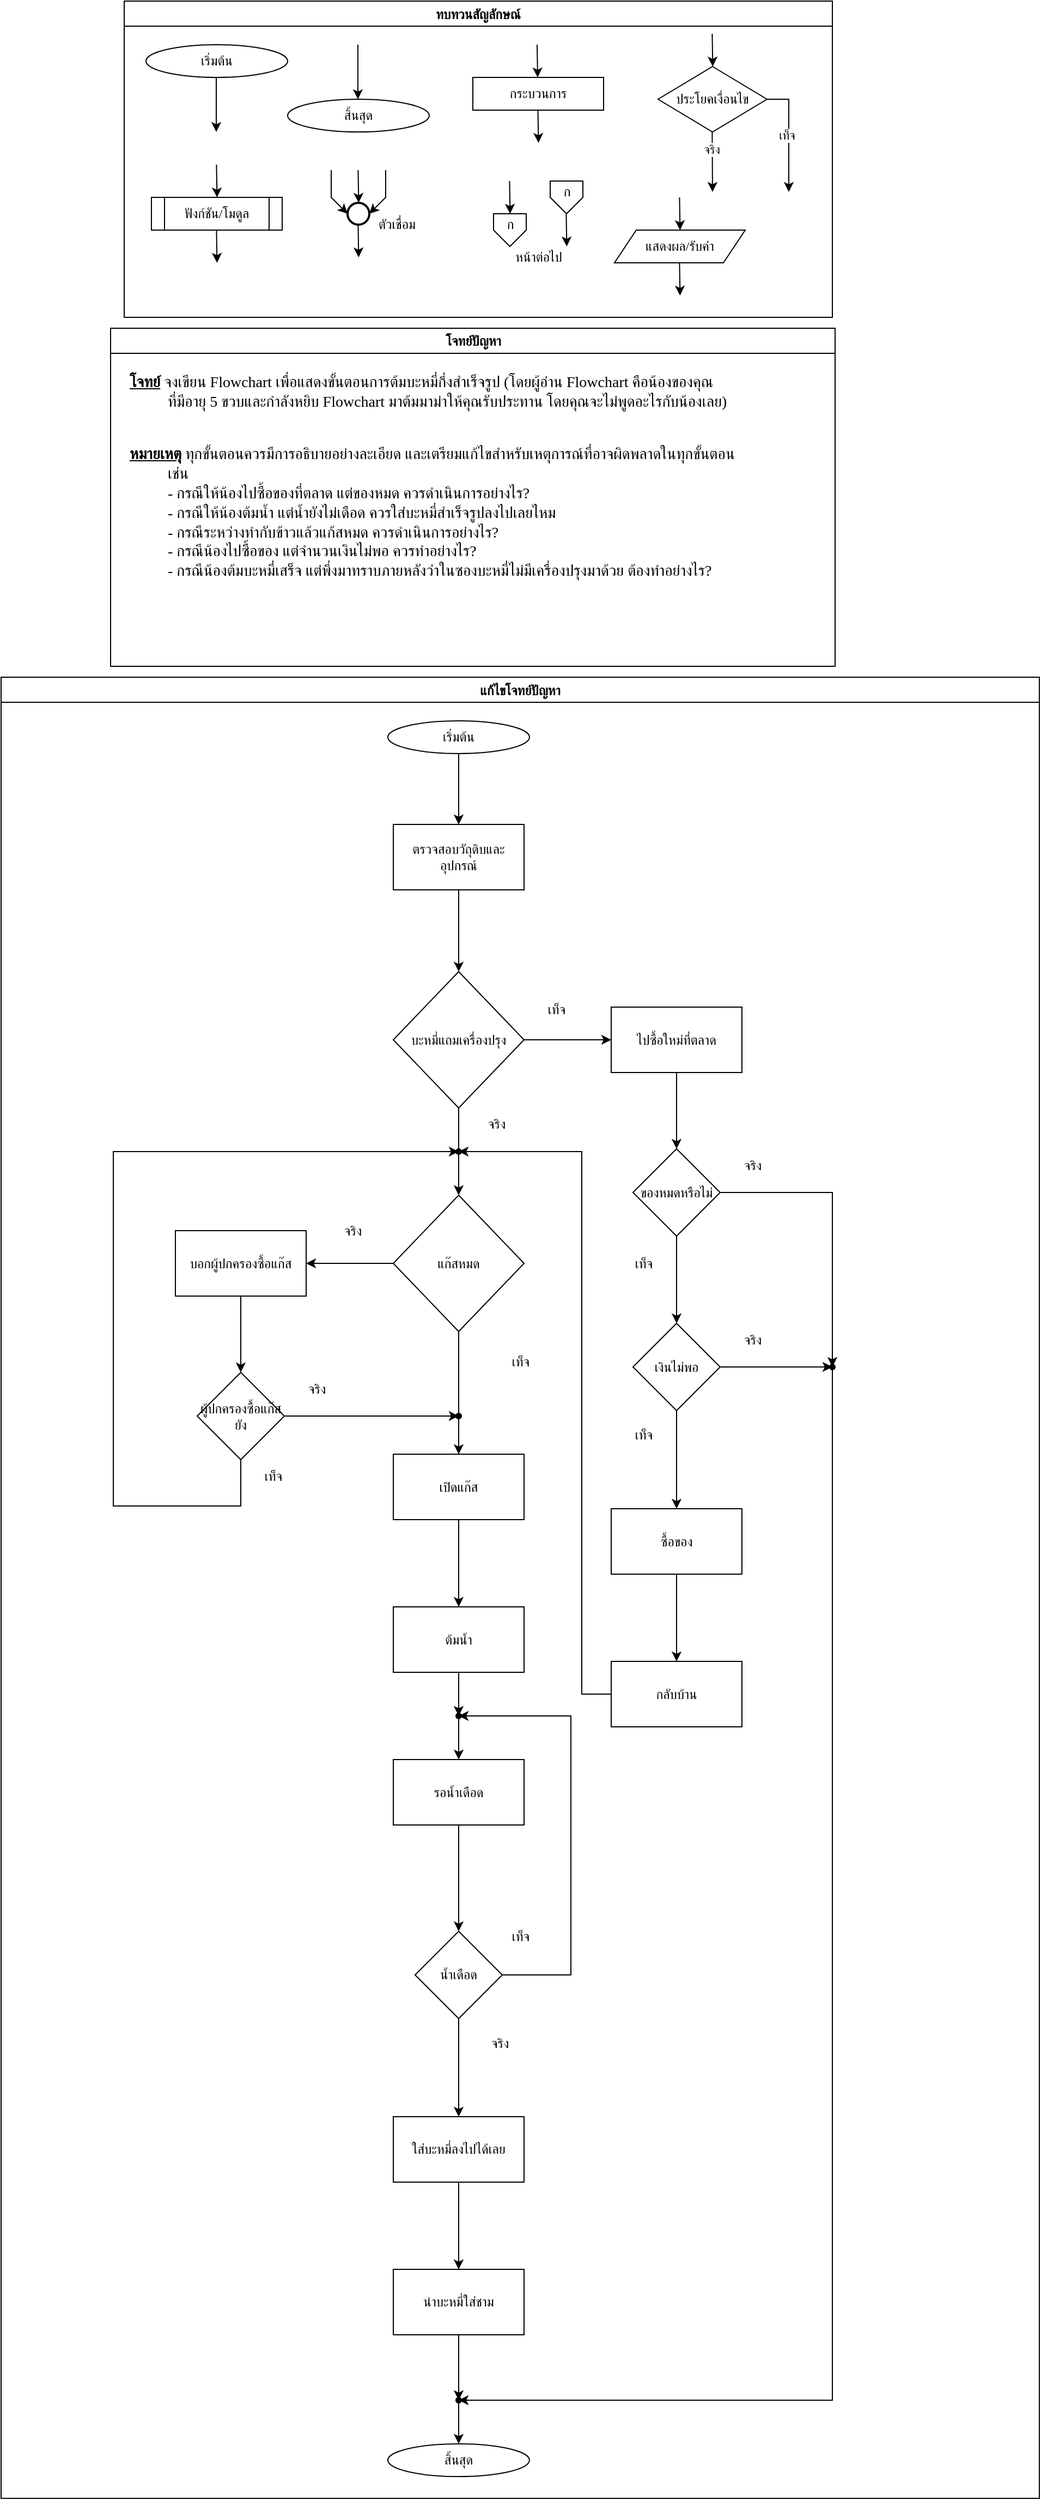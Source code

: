 <mxfile version="25.0.3">
  <diagram name="Page-1" id="h0ViEP23cB72k627LDCm">
    <mxGraphModel dx="2688" dy="412" grid="1" gridSize="10" guides="1" tooltips="1" connect="1" arrows="1" fold="1" page="1" pageScale="1" pageWidth="827" pageHeight="1169" math="0" shadow="0">
      <root>
        <mxCell id="0" />
        <mxCell id="1" parent="0" />
        <mxCell id="SDM8XedEKm-D1HQ_DLF7-1" value="ทบทวนสัญลักษณ์" style="swimlane;fontFamily=Sarabun;fontSource=https%3A%2F%2Ffonts.googleapis.com%2Fcss%3Ffamily%3DSarabun;" vertex="1" parent="1">
          <mxGeometry x="-720" y="20" width="650" height="290" as="geometry" />
        </mxCell>
        <mxCell id="SDM8XedEKm-D1HQ_DLF7-2" value="&lt;font data-font-src=&quot;https://fonts.googleapis.com/css?family=Sarabun&quot; face=&quot;Sarabun&quot;&gt;เริ่มต้น&lt;/font&gt;" style="ellipse;whiteSpace=wrap;html=1;" vertex="1" parent="SDM8XedEKm-D1HQ_DLF7-1">
          <mxGeometry x="20" y="40" width="130" height="30" as="geometry" />
        </mxCell>
        <mxCell id="SDM8XedEKm-D1HQ_DLF7-3" value="" style="endArrow=classic;html=1;rounded=0;" edge="1" parent="SDM8XedEKm-D1HQ_DLF7-1">
          <mxGeometry width="50" height="50" relative="1" as="geometry">
            <mxPoint x="84.5" y="70" as="sourcePoint" />
            <mxPoint x="84.5" y="120" as="targetPoint" />
          </mxGeometry>
        </mxCell>
        <mxCell id="SDM8XedEKm-D1HQ_DLF7-4" value="&lt;font face=&quot;Sarabun&quot;&gt;สิ้นสุด&lt;/font&gt;" style="ellipse;whiteSpace=wrap;html=1;" vertex="1" parent="SDM8XedEKm-D1HQ_DLF7-1">
          <mxGeometry x="150" y="90" width="130" height="30" as="geometry" />
        </mxCell>
        <mxCell id="SDM8XedEKm-D1HQ_DLF7-5" value="" style="endArrow=classic;html=1;rounded=0;" edge="1" parent="SDM8XedEKm-D1HQ_DLF7-1">
          <mxGeometry width="50" height="50" relative="1" as="geometry">
            <mxPoint x="214.5" y="40" as="sourcePoint" />
            <mxPoint x="214.5" y="90" as="targetPoint" />
          </mxGeometry>
        </mxCell>
        <mxCell id="SDM8XedEKm-D1HQ_DLF7-6" value="กระบวนการ" style="rounded=0;whiteSpace=wrap;html=1;fontFamily=Sarabun;fontSource=https%3A%2F%2Ffonts.googleapis.com%2Fcss%3Ffamily%3DSarabun;" vertex="1" parent="SDM8XedEKm-D1HQ_DLF7-1">
          <mxGeometry x="320" y="70" width="120" height="30" as="geometry" />
        </mxCell>
        <mxCell id="SDM8XedEKm-D1HQ_DLF7-7" value="" style="endArrow=classic;html=1;rounded=0;" edge="1" parent="SDM8XedEKm-D1HQ_DLF7-1">
          <mxGeometry width="50" height="50" relative="1" as="geometry">
            <mxPoint x="379" y="40" as="sourcePoint" />
            <mxPoint x="379.5" y="70" as="targetPoint" />
          </mxGeometry>
        </mxCell>
        <mxCell id="SDM8XedEKm-D1HQ_DLF7-8" value="" style="endArrow=classic;html=1;rounded=0;" edge="1" parent="SDM8XedEKm-D1HQ_DLF7-1">
          <mxGeometry width="50" height="50" relative="1" as="geometry">
            <mxPoint x="379.75" y="100" as="sourcePoint" />
            <mxPoint x="380.25" y="130" as="targetPoint" />
          </mxGeometry>
        </mxCell>
        <mxCell id="SDM8XedEKm-D1HQ_DLF7-9" value="ประโยคเงื่อนไข" style="rhombus;whiteSpace=wrap;html=1;fontFamily=Sarabun;fontSource=https%3A%2F%2Ffonts.googleapis.com%2Fcss%3Ffamily%3DSarabun;" vertex="1" parent="SDM8XedEKm-D1HQ_DLF7-1">
          <mxGeometry x="490" y="60" width="100" height="60" as="geometry" />
        </mxCell>
        <mxCell id="SDM8XedEKm-D1HQ_DLF7-10" value="" style="endArrow=classic;html=1;rounded=0;" edge="1" parent="SDM8XedEKm-D1HQ_DLF7-1">
          <mxGeometry width="50" height="50" relative="1" as="geometry">
            <mxPoint x="539.71" y="30" as="sourcePoint" />
            <mxPoint x="540.21" y="60" as="targetPoint" />
          </mxGeometry>
        </mxCell>
        <mxCell id="SDM8XedEKm-D1HQ_DLF7-11" value="" style="endArrow=classic;html=1;rounded=0;" edge="1" parent="SDM8XedEKm-D1HQ_DLF7-1">
          <mxGeometry width="50" height="50" relative="1" as="geometry">
            <mxPoint x="539.71" y="120" as="sourcePoint" />
            <mxPoint x="540" y="175" as="targetPoint" />
          </mxGeometry>
        </mxCell>
        <mxCell id="SDM8XedEKm-D1HQ_DLF7-12" value="จริง" style="edgeLabel;html=1;align=center;verticalAlign=middle;resizable=0;points=[];fontFamily=Sarabun;fontSource=https%3A%2F%2Ffonts.googleapis.com%2Fcss%3Ffamily%3DSarabun;" vertex="1" connectable="0" parent="SDM8XedEKm-D1HQ_DLF7-11">
          <mxGeometry x="-0.414" y="-1" relative="1" as="geometry">
            <mxPoint as="offset" />
          </mxGeometry>
        </mxCell>
        <mxCell id="SDM8XedEKm-D1HQ_DLF7-13" value="" style="endArrow=classic;html=1;rounded=0;exitX=1;exitY=0.5;exitDx=0;exitDy=0;" edge="1" parent="SDM8XedEKm-D1HQ_DLF7-1" source="SDM8XedEKm-D1HQ_DLF7-9">
          <mxGeometry width="50" height="50" relative="1" as="geometry">
            <mxPoint x="620" y="95" as="sourcePoint" />
            <mxPoint x="610" y="175" as="targetPoint" />
            <Array as="points">
              <mxPoint x="610" y="90" />
            </Array>
          </mxGeometry>
        </mxCell>
        <mxCell id="SDM8XedEKm-D1HQ_DLF7-14" value="&lt;font data-font-src=&quot;https://fonts.googleapis.com/css?family=Sarabun&quot; face=&quot;Sarabun&quot;&gt;เท็จ&lt;/font&gt;" style="edgeLabel;html=1;align=center;verticalAlign=middle;resizable=0;points=[];" vertex="1" connectable="0" parent="SDM8XedEKm-D1HQ_DLF7-13">
          <mxGeometry x="-0.002" y="-2" relative="1" as="geometry">
            <mxPoint as="offset" />
          </mxGeometry>
        </mxCell>
        <mxCell id="SDM8XedEKm-D1HQ_DLF7-15" value="&lt;font data-font-src=&quot;https://fonts.googleapis.com/css?family=Sarabun&quot; face=&quot;Sarabun&quot;&gt;ฟังก์ชัน/โมดูล&lt;/font&gt;" style="shape=process;whiteSpace=wrap;html=1;backgroundOutline=1;" vertex="1" parent="SDM8XedEKm-D1HQ_DLF7-1">
          <mxGeometry x="25" y="180" width="120" height="30" as="geometry" />
        </mxCell>
        <mxCell id="SDM8XedEKm-D1HQ_DLF7-16" value="" style="endArrow=classic;html=1;rounded=0;" edge="1" parent="SDM8XedEKm-D1HQ_DLF7-1">
          <mxGeometry width="50" height="50" relative="1" as="geometry">
            <mxPoint x="84.71" y="150" as="sourcePoint" />
            <mxPoint x="85.21" y="180" as="targetPoint" />
          </mxGeometry>
        </mxCell>
        <mxCell id="SDM8XedEKm-D1HQ_DLF7-17" value="" style="endArrow=classic;html=1;rounded=0;" edge="1" parent="SDM8XedEKm-D1HQ_DLF7-1">
          <mxGeometry width="50" height="50" relative="1" as="geometry">
            <mxPoint x="84.71" y="210" as="sourcePoint" />
            <mxPoint x="85.21" y="240" as="targetPoint" />
          </mxGeometry>
        </mxCell>
        <mxCell id="SDM8XedEKm-D1HQ_DLF7-18" value="" style="strokeWidth=2;html=1;shape=mxgraph.flowchart.start_2;whiteSpace=wrap;" vertex="1" parent="SDM8XedEKm-D1HQ_DLF7-1">
          <mxGeometry x="205" y="185" width="20" height="20" as="geometry" />
        </mxCell>
        <mxCell id="SDM8XedEKm-D1HQ_DLF7-19" value="" style="endArrow=classic;html=1;rounded=0;" edge="1" parent="SDM8XedEKm-D1HQ_DLF7-1">
          <mxGeometry width="50" height="50" relative="1" as="geometry">
            <mxPoint x="214.71" y="155" as="sourcePoint" />
            <mxPoint x="215.21" y="185" as="targetPoint" />
          </mxGeometry>
        </mxCell>
        <mxCell id="SDM8XedEKm-D1HQ_DLF7-20" value="" style="endArrow=classic;html=1;rounded=0;entryX=0;entryY=0.5;entryDx=0;entryDy=0;entryPerimeter=0;" edge="1" parent="SDM8XedEKm-D1HQ_DLF7-1" target="SDM8XedEKm-D1HQ_DLF7-18">
          <mxGeometry width="50" height="50" relative="1" as="geometry">
            <mxPoint x="190.0" y="155" as="sourcePoint" />
            <mxPoint x="190.5" y="185" as="targetPoint" />
            <Array as="points">
              <mxPoint x="190" y="180" />
            </Array>
          </mxGeometry>
        </mxCell>
        <mxCell id="SDM8XedEKm-D1HQ_DLF7-21" value="" style="endArrow=classic;html=1;rounded=0;entryX=1;entryY=0.5;entryDx=0;entryDy=0;entryPerimeter=0;" edge="1" parent="SDM8XedEKm-D1HQ_DLF7-1" target="SDM8XedEKm-D1HQ_DLF7-18">
          <mxGeometry width="50" height="50" relative="1" as="geometry">
            <mxPoint x="240.0" y="155" as="sourcePoint" />
            <mxPoint x="240.5" y="185" as="targetPoint" />
            <Array as="points">
              <mxPoint x="240" y="180" />
            </Array>
          </mxGeometry>
        </mxCell>
        <mxCell id="SDM8XedEKm-D1HQ_DLF7-22" value="" style="endArrow=classic;html=1;rounded=0;" edge="1" parent="SDM8XedEKm-D1HQ_DLF7-1">
          <mxGeometry width="50" height="50" relative="1" as="geometry">
            <mxPoint x="214.71" y="205" as="sourcePoint" />
            <mxPoint x="215.21" y="235" as="targetPoint" />
          </mxGeometry>
        </mxCell>
        <mxCell id="SDM8XedEKm-D1HQ_DLF7-23" value="&lt;font data-font-src=&quot;https://fonts.googleapis.com/css?family=Sarabun&quot; face=&quot;Sarabun&quot;&gt;ตัวเชื่อม&lt;/font&gt;" style="text;html=1;align=center;verticalAlign=middle;resizable=0;points=[];autosize=1;strokeColor=none;fillColor=none;" vertex="1" parent="SDM8XedEKm-D1HQ_DLF7-1">
          <mxGeometry x="220" y="190" width="60" height="30" as="geometry" />
        </mxCell>
        <mxCell id="SDM8XedEKm-D1HQ_DLF7-24" value="" style="endArrow=classic;html=1;rounded=0;" edge="1" parent="SDM8XedEKm-D1HQ_DLF7-1">
          <mxGeometry width="50" height="50" relative="1" as="geometry">
            <mxPoint x="353.71" y="165" as="sourcePoint" />
            <mxPoint x="354.21" y="195" as="targetPoint" />
          </mxGeometry>
        </mxCell>
        <mxCell id="SDM8XedEKm-D1HQ_DLF7-25" value="" style="verticalLabelPosition=bottom;verticalAlign=top;html=1;shape=offPageConnector;rounded=0;size=0.5;" vertex="1" parent="SDM8XedEKm-D1HQ_DLF7-1">
          <mxGeometry x="339" y="195" width="30" height="30" as="geometry" />
        </mxCell>
        <mxCell id="SDM8XedEKm-D1HQ_DLF7-26" value="" style="endArrow=classic;html=1;rounded=0;" edge="1" parent="SDM8XedEKm-D1HQ_DLF7-1">
          <mxGeometry width="50" height="50" relative="1" as="geometry">
            <mxPoint x="405.71" y="195" as="sourcePoint" />
            <mxPoint x="406.21" y="225" as="targetPoint" />
          </mxGeometry>
        </mxCell>
        <mxCell id="SDM8XedEKm-D1HQ_DLF7-27" value="" style="verticalLabelPosition=bottom;verticalAlign=top;html=1;shape=offPageConnector;rounded=0;size=0.5;" vertex="1" parent="SDM8XedEKm-D1HQ_DLF7-1">
          <mxGeometry x="391" y="165" width="30" height="30" as="geometry" />
        </mxCell>
        <mxCell id="SDM8XedEKm-D1HQ_DLF7-28" value="หน้าต่อไป" style="text;html=1;align=center;verticalAlign=middle;resizable=0;points=[];autosize=1;strokeColor=none;fillColor=none;fontFamily=Sarabun;fontSource=https%3A%2F%2Ffonts.googleapis.com%2Fcss%3Ffamily%3DSarabun;" vertex="1" parent="SDM8XedEKm-D1HQ_DLF7-1">
          <mxGeometry x="345" y="220" width="70" height="30" as="geometry" />
        </mxCell>
        <mxCell id="SDM8XedEKm-D1HQ_DLF7-29" value="ก" style="text;html=1;align=center;verticalAlign=middle;resizable=0;points=[];autosize=1;strokeColor=none;fillColor=none;fontFamily=Sarabun;fontSource=https%3A%2F%2Ffonts.googleapis.com%2Fcss%3Ffamily%3DSarabun;" vertex="1" parent="SDM8XedEKm-D1HQ_DLF7-1">
          <mxGeometry x="339" y="190" width="30" height="30" as="geometry" />
        </mxCell>
        <mxCell id="SDM8XedEKm-D1HQ_DLF7-30" value="ก" style="text;html=1;align=center;verticalAlign=middle;resizable=0;points=[];autosize=1;strokeColor=none;fillColor=none;fontFamily=Sarabun;fontSource=https%3A%2F%2Ffonts.googleapis.com%2Fcss%3Ffamily%3DSarabun;" vertex="1" parent="SDM8XedEKm-D1HQ_DLF7-1">
          <mxGeometry x="391" y="160" width="30" height="30" as="geometry" />
        </mxCell>
        <mxCell id="SDM8XedEKm-D1HQ_DLF7-31" value="แสดงผล/รับค่า" style="shape=parallelogram;perimeter=parallelogramPerimeter;whiteSpace=wrap;html=1;fixedSize=1;fontFamily=Sarabun;fontSource=https%3A%2F%2Ffonts.googleapis.com%2Fcss%3Ffamily%3DSarabun;" vertex="1" parent="SDM8XedEKm-D1HQ_DLF7-1">
          <mxGeometry x="450" y="210" width="120" height="30" as="geometry" />
        </mxCell>
        <mxCell id="SDM8XedEKm-D1HQ_DLF7-32" value="" style="endArrow=classic;html=1;rounded=0;" edge="1" parent="SDM8XedEKm-D1HQ_DLF7-1">
          <mxGeometry width="50" height="50" relative="1" as="geometry">
            <mxPoint x="509.71" y="180" as="sourcePoint" />
            <mxPoint x="510.21" y="210" as="targetPoint" />
          </mxGeometry>
        </mxCell>
        <mxCell id="SDM8XedEKm-D1HQ_DLF7-33" value="" style="endArrow=classic;html=1;rounded=0;" edge="1" parent="SDM8XedEKm-D1HQ_DLF7-1">
          <mxGeometry width="50" height="50" relative="1" as="geometry">
            <mxPoint x="509.71" y="240" as="sourcePoint" />
            <mxPoint x="510.21" y="270" as="targetPoint" />
          </mxGeometry>
        </mxCell>
        <mxCell id="SDM8XedEKm-D1HQ_DLF7-34" value="แก้ไขโจทย์ปัญหา" style="swimlane;fontFamily=Sarabun;fontSource=https%3A%2F%2Ffonts.googleapis.com%2Fcss%3Ffamily%3DSarabun;" vertex="1" parent="1">
          <mxGeometry x="-833" y="640" width="953" height="1670" as="geometry" />
        </mxCell>
        <mxCell id="SDM8XedEKm-D1HQ_DLF7-53" value="" style="edgeStyle=orthogonalEdgeStyle;rounded=0;orthogonalLoop=1;jettySize=auto;html=1;" edge="1" parent="SDM8XedEKm-D1HQ_DLF7-34" source="SDM8XedEKm-D1HQ_DLF7-35" target="SDM8XedEKm-D1HQ_DLF7-52">
          <mxGeometry relative="1" as="geometry" />
        </mxCell>
        <mxCell id="SDM8XedEKm-D1HQ_DLF7-35" value="&lt;font data-font-src=&quot;https://fonts.googleapis.com/css?family=Sarabun&quot; face=&quot;Sarabun&quot;&gt;เริ่มต้น&lt;/font&gt;" style="ellipse;whiteSpace=wrap;html=1;" vertex="1" parent="SDM8XedEKm-D1HQ_DLF7-34">
          <mxGeometry x="355" y="40" width="130" height="30" as="geometry" />
        </mxCell>
        <mxCell id="SDM8XedEKm-D1HQ_DLF7-36" value="&lt;font face=&quot;Sarabun&quot;&gt;สิ้นสุด&lt;/font&gt;" style="ellipse;whiteSpace=wrap;html=1;" vertex="1" parent="SDM8XedEKm-D1HQ_DLF7-34">
          <mxGeometry x="355" y="1620" width="130" height="30" as="geometry" />
        </mxCell>
        <mxCell id="SDM8XedEKm-D1HQ_DLF7-55" value="" style="edgeStyle=orthogonalEdgeStyle;rounded=0;orthogonalLoop=1;jettySize=auto;html=1;" edge="1" parent="SDM8XedEKm-D1HQ_DLF7-34" source="SDM8XedEKm-D1HQ_DLF7-52" target="SDM8XedEKm-D1HQ_DLF7-54">
          <mxGeometry relative="1" as="geometry" />
        </mxCell>
        <mxCell id="SDM8XedEKm-D1HQ_DLF7-52" value="ตรวจสอบวัถุดิบและอุปกรณ์" style="whiteSpace=wrap;html=1;" vertex="1" parent="SDM8XedEKm-D1HQ_DLF7-34">
          <mxGeometry x="360" y="135" width="120" height="60" as="geometry" />
        </mxCell>
        <mxCell id="SDM8XedEKm-D1HQ_DLF7-61" value="" style="edgeStyle=orthogonalEdgeStyle;rounded=0;orthogonalLoop=1;jettySize=auto;html=1;" edge="1" parent="SDM8XedEKm-D1HQ_DLF7-34" source="SDM8XedEKm-D1HQ_DLF7-54" target="SDM8XedEKm-D1HQ_DLF7-60">
          <mxGeometry relative="1" as="geometry" />
        </mxCell>
        <mxCell id="SDM8XedEKm-D1HQ_DLF7-79" value="" style="edgeStyle=orthogonalEdgeStyle;rounded=0;orthogonalLoop=1;jettySize=auto;html=1;" edge="1" parent="SDM8XedEKm-D1HQ_DLF7-34" source="SDM8XedEKm-D1HQ_DLF7-54" target="SDM8XedEKm-D1HQ_DLF7-78">
          <mxGeometry relative="1" as="geometry" />
        </mxCell>
        <mxCell id="SDM8XedEKm-D1HQ_DLF7-54" value="บะหมี่แถมเครื่องปรุง" style="rhombus;whiteSpace=wrap;html=1;" vertex="1" parent="SDM8XedEKm-D1HQ_DLF7-34">
          <mxGeometry x="360" y="270" width="120" height="125" as="geometry" />
        </mxCell>
        <mxCell id="SDM8XedEKm-D1HQ_DLF7-63" value="" style="edgeStyle=orthogonalEdgeStyle;rounded=0;orthogonalLoop=1;jettySize=auto;html=1;" edge="1" parent="SDM8XedEKm-D1HQ_DLF7-34" source="SDM8XedEKm-D1HQ_DLF7-60" target="SDM8XedEKm-D1HQ_DLF7-62">
          <mxGeometry relative="1" as="geometry" />
        </mxCell>
        <mxCell id="SDM8XedEKm-D1HQ_DLF7-60" value="ไปซื้อใหม่ที่ตลาด" style="whiteSpace=wrap;html=1;" vertex="1" parent="SDM8XedEKm-D1HQ_DLF7-34">
          <mxGeometry x="560" y="302.5" width="120" height="60" as="geometry" />
        </mxCell>
        <mxCell id="SDM8XedEKm-D1HQ_DLF7-67" value="" style="edgeStyle=orthogonalEdgeStyle;rounded=0;orthogonalLoop=1;jettySize=auto;html=1;" edge="1" parent="SDM8XedEKm-D1HQ_DLF7-34" source="SDM8XedEKm-D1HQ_DLF7-62" target="SDM8XedEKm-D1HQ_DLF7-66">
          <mxGeometry relative="1" as="geometry" />
        </mxCell>
        <mxCell id="SDM8XedEKm-D1HQ_DLF7-74" style="edgeStyle=orthogonalEdgeStyle;rounded=0;orthogonalLoop=1;jettySize=auto;html=1;exitDx=0;exitDy=0;entryX=1.05;entryY=0.2;entryDx=0;entryDy=0;entryPerimeter=0;" edge="1" parent="SDM8XedEKm-D1HQ_DLF7-34" source="SDM8XedEKm-D1HQ_DLF7-75" target="SDM8XedEKm-D1HQ_DLF7-134">
          <mxGeometry relative="1" as="geometry">
            <mxPoint x="593" y="1610" as="targetPoint" />
            <Array as="points">
              <mxPoint x="763" y="1580" />
            </Array>
          </mxGeometry>
        </mxCell>
        <mxCell id="SDM8XedEKm-D1HQ_DLF7-62" value="ของหมดหรือไม่" style="rhombus;whiteSpace=wrap;html=1;" vertex="1" parent="SDM8XedEKm-D1HQ_DLF7-34">
          <mxGeometry x="580" y="432.5" width="80" height="80" as="geometry" />
        </mxCell>
        <mxCell id="SDM8XedEKm-D1HQ_DLF7-69" value="" style="edgeStyle=orthogonalEdgeStyle;rounded=0;orthogonalLoop=1;jettySize=auto;html=1;" edge="1" parent="SDM8XedEKm-D1HQ_DLF7-34" source="SDM8XedEKm-D1HQ_DLF7-66" target="SDM8XedEKm-D1HQ_DLF7-68">
          <mxGeometry relative="1" as="geometry" />
        </mxCell>
        <mxCell id="SDM8XedEKm-D1HQ_DLF7-76" value="" style="edgeStyle=orthogonalEdgeStyle;rounded=0;orthogonalLoop=1;jettySize=auto;html=1;" edge="1" parent="SDM8XedEKm-D1HQ_DLF7-34" source="SDM8XedEKm-D1HQ_DLF7-66" target="SDM8XedEKm-D1HQ_DLF7-75">
          <mxGeometry relative="1" as="geometry" />
        </mxCell>
        <mxCell id="SDM8XedEKm-D1HQ_DLF7-66" value="เงินไม่พอ" style="rhombus;whiteSpace=wrap;html=1;" vertex="1" parent="SDM8XedEKm-D1HQ_DLF7-34">
          <mxGeometry x="580" y="592.5" width="80" height="80" as="geometry" />
        </mxCell>
        <mxCell id="SDM8XedEKm-D1HQ_DLF7-71" value="" style="edgeStyle=orthogonalEdgeStyle;rounded=0;orthogonalLoop=1;jettySize=auto;html=1;" edge="1" parent="SDM8XedEKm-D1HQ_DLF7-34" source="SDM8XedEKm-D1HQ_DLF7-68" target="SDM8XedEKm-D1HQ_DLF7-70">
          <mxGeometry relative="1" as="geometry" />
        </mxCell>
        <mxCell id="SDM8XedEKm-D1HQ_DLF7-68" value="ซื้อของ" style="whiteSpace=wrap;html=1;" vertex="1" parent="SDM8XedEKm-D1HQ_DLF7-34">
          <mxGeometry x="560" y="762.5" width="120" height="60" as="geometry" />
        </mxCell>
        <mxCell id="SDM8XedEKm-D1HQ_DLF7-180" style="edgeStyle=orthogonalEdgeStyle;rounded=0;orthogonalLoop=1;jettySize=auto;html=1;exitX=0;exitY=0.5;exitDx=0;exitDy=0;entryX=0.85;entryY=0.85;entryDx=0;entryDy=0;entryPerimeter=0;" edge="1" parent="SDM8XedEKm-D1HQ_DLF7-34" source="SDM8XedEKm-D1HQ_DLF7-70" target="SDM8XedEKm-D1HQ_DLF7-177">
          <mxGeometry relative="1" as="geometry">
            <mxPoint x="513" y="430" as="targetPoint" />
            <Array as="points">
              <mxPoint x="533" y="933" />
              <mxPoint x="533" y="435" />
            </Array>
          </mxGeometry>
        </mxCell>
        <mxCell id="SDM8XedEKm-D1HQ_DLF7-70" value="กลับบ้าน" style="whiteSpace=wrap;html=1;" vertex="1" parent="SDM8XedEKm-D1HQ_DLF7-34">
          <mxGeometry x="560" y="902.5" width="120" height="60" as="geometry" />
        </mxCell>
        <mxCell id="SDM8XedEKm-D1HQ_DLF7-77" value="" style="edgeStyle=orthogonalEdgeStyle;rounded=0;orthogonalLoop=1;jettySize=auto;html=1;exitX=1;exitY=0.5;exitDx=0;exitDy=0;entryDx=0;entryDy=0;" edge="1" parent="SDM8XedEKm-D1HQ_DLF7-34" source="SDM8XedEKm-D1HQ_DLF7-62" target="SDM8XedEKm-D1HQ_DLF7-75">
          <mxGeometry relative="1" as="geometry">
            <mxPoint x="-153" y="1573" as="targetPoint" />
            <mxPoint x="-173" y="1113" as="sourcePoint" />
            <Array as="points" />
          </mxGeometry>
        </mxCell>
        <mxCell id="SDM8XedEKm-D1HQ_DLF7-75" value="" style="shape=waypoint;sketch=0;size=6;pointerEvents=1;points=[];fillColor=default;resizable=0;rotatable=0;perimeter=centerPerimeter;snapToPoint=1;" vertex="1" parent="SDM8XedEKm-D1HQ_DLF7-34">
          <mxGeometry x="753" y="622.5" width="20" height="20" as="geometry" />
        </mxCell>
        <mxCell id="SDM8XedEKm-D1HQ_DLF7-150" value="" style="edgeStyle=orthogonalEdgeStyle;rounded=0;orthogonalLoop=1;jettySize=auto;html=1;" edge="1" parent="SDM8XedEKm-D1HQ_DLF7-34" source="SDM8XedEKm-D1HQ_DLF7-78" target="SDM8XedEKm-D1HQ_DLF7-149">
          <mxGeometry relative="1" as="geometry" />
        </mxCell>
        <mxCell id="SDM8XedEKm-D1HQ_DLF7-182" value="" style="edgeStyle=orthogonalEdgeStyle;rounded=0;orthogonalLoop=1;jettySize=auto;html=1;" edge="1" parent="SDM8XedEKm-D1HQ_DLF7-34" source="SDM8XedEKm-D1HQ_DLF7-78" target="SDM8XedEKm-D1HQ_DLF7-86">
          <mxGeometry relative="1" as="geometry" />
        </mxCell>
        <mxCell id="SDM8XedEKm-D1HQ_DLF7-78" value="แก๊สหมด" style="rhombus;whiteSpace=wrap;html=1;" vertex="1" parent="SDM8XedEKm-D1HQ_DLF7-34">
          <mxGeometry x="360" y="475" width="120" height="125" as="geometry" />
        </mxCell>
        <mxCell id="SDM8XedEKm-D1HQ_DLF7-80" value="จริง" style="text;html=1;align=center;verticalAlign=middle;whiteSpace=wrap;rounded=0;" vertex="1" parent="SDM8XedEKm-D1HQ_DLF7-34">
          <mxGeometry x="425" y="395" width="60" height="30" as="geometry" />
        </mxCell>
        <mxCell id="SDM8XedEKm-D1HQ_DLF7-81" value="เท็จ" style="text;html=1;align=center;verticalAlign=middle;whiteSpace=wrap;rounded=0;" vertex="1" parent="SDM8XedEKm-D1HQ_DLF7-34">
          <mxGeometry x="480" y="290" width="60" height="30" as="geometry" />
        </mxCell>
        <mxCell id="SDM8XedEKm-D1HQ_DLF7-82" value="เท็จ" style="text;html=1;align=center;verticalAlign=middle;whiteSpace=wrap;rounded=0;" vertex="1" parent="SDM8XedEKm-D1HQ_DLF7-34">
          <mxGeometry x="560" y="522.5" width="60" height="30" as="geometry" />
        </mxCell>
        <mxCell id="SDM8XedEKm-D1HQ_DLF7-83" value="จริง" style="text;html=1;align=center;verticalAlign=middle;whiteSpace=wrap;rounded=0;" vertex="1" parent="SDM8XedEKm-D1HQ_DLF7-34">
          <mxGeometry x="660" y="432.5" width="60" height="30" as="geometry" />
        </mxCell>
        <mxCell id="SDM8XedEKm-D1HQ_DLF7-84" value="จริง" style="text;html=1;align=center;verticalAlign=middle;whiteSpace=wrap;rounded=0;" vertex="1" parent="SDM8XedEKm-D1HQ_DLF7-34">
          <mxGeometry x="660" y="592.5" width="60" height="30" as="geometry" />
        </mxCell>
        <mxCell id="SDM8XedEKm-D1HQ_DLF7-85" value="เท็จ" style="text;html=1;align=center;verticalAlign=middle;whiteSpace=wrap;rounded=0;" vertex="1" parent="SDM8XedEKm-D1HQ_DLF7-34">
          <mxGeometry x="560" y="680" width="60" height="30" as="geometry" />
        </mxCell>
        <mxCell id="SDM8XedEKm-D1HQ_DLF7-89" value="" style="edgeStyle=orthogonalEdgeStyle;rounded=0;orthogonalLoop=1;jettySize=auto;html=1;" edge="1" parent="SDM8XedEKm-D1HQ_DLF7-34" source="SDM8XedEKm-D1HQ_DLF7-86" target="SDM8XedEKm-D1HQ_DLF7-88">
          <mxGeometry relative="1" as="geometry" />
        </mxCell>
        <mxCell id="SDM8XedEKm-D1HQ_DLF7-86" value="เปิดแก๊ส" style="whiteSpace=wrap;html=1;" vertex="1" parent="SDM8XedEKm-D1HQ_DLF7-34">
          <mxGeometry x="360" y="712.5" width="120" height="60" as="geometry" />
        </mxCell>
        <mxCell id="SDM8XedEKm-D1HQ_DLF7-140" value="" style="edgeStyle=orthogonalEdgeStyle;rounded=0;orthogonalLoop=1;jettySize=auto;html=1;" edge="1" parent="SDM8XedEKm-D1HQ_DLF7-34" source="SDM8XedEKm-D1HQ_DLF7-143" target="SDM8XedEKm-D1HQ_DLF7-103">
          <mxGeometry relative="1" as="geometry" />
        </mxCell>
        <mxCell id="SDM8XedEKm-D1HQ_DLF7-88" value="ต้มน้ำ" style="whiteSpace=wrap;html=1;" vertex="1" parent="SDM8XedEKm-D1HQ_DLF7-34">
          <mxGeometry x="360" y="852.5" width="120" height="60" as="geometry" />
        </mxCell>
        <mxCell id="SDM8XedEKm-D1HQ_DLF7-93" value="" style="edgeStyle=orthogonalEdgeStyle;rounded=0;orthogonalLoop=1;jettySize=auto;html=1;" edge="1" parent="SDM8XedEKm-D1HQ_DLF7-34" source="SDM8XedEKm-D1HQ_DLF7-90" target="SDM8XedEKm-D1HQ_DLF7-92">
          <mxGeometry relative="1" as="geometry" />
        </mxCell>
        <mxCell id="SDM8XedEKm-D1HQ_DLF7-146" style="edgeStyle=orthogonalEdgeStyle;rounded=0;orthogonalLoop=1;jettySize=auto;html=1;exitX=1;exitY=0.5;exitDx=0;exitDy=0;entryX=0.9;entryY=0.475;entryDx=0;entryDy=0;entryPerimeter=0;" edge="1" parent="SDM8XedEKm-D1HQ_DLF7-34" source="SDM8XedEKm-D1HQ_DLF7-90" target="SDM8XedEKm-D1HQ_DLF7-143">
          <mxGeometry relative="1" as="geometry">
            <mxPoint x="503" y="940" as="targetPoint" />
            <Array as="points">
              <mxPoint x="523" y="1190" />
              <mxPoint x="523" y="953" />
            </Array>
          </mxGeometry>
        </mxCell>
        <mxCell id="SDM8XedEKm-D1HQ_DLF7-90" value="น้ำเดือด" style="rhombus;whiteSpace=wrap;html=1;" vertex="1" parent="SDM8XedEKm-D1HQ_DLF7-34">
          <mxGeometry x="380" y="1150" width="80" height="80" as="geometry" />
        </mxCell>
        <mxCell id="SDM8XedEKm-D1HQ_DLF7-130" value="" style="edgeStyle=orthogonalEdgeStyle;rounded=0;orthogonalLoop=1;jettySize=auto;html=1;" edge="1" parent="SDM8XedEKm-D1HQ_DLF7-34" source="SDM8XedEKm-D1HQ_DLF7-92" target="SDM8XedEKm-D1HQ_DLF7-129">
          <mxGeometry relative="1" as="geometry" />
        </mxCell>
        <mxCell id="SDM8XedEKm-D1HQ_DLF7-92" value="ใส่บะหมี่ลงไปได้เลย" style="whiteSpace=wrap;html=1;" vertex="1" parent="SDM8XedEKm-D1HQ_DLF7-34">
          <mxGeometry x="360" y="1320" width="120" height="60" as="geometry" />
        </mxCell>
        <mxCell id="SDM8XedEKm-D1HQ_DLF7-94" value="จริง" style="text;html=1;align=center;verticalAlign=middle;whiteSpace=wrap;rounded=0;" vertex="1" parent="SDM8XedEKm-D1HQ_DLF7-34">
          <mxGeometry x="428" y="1237.5" width="60" height="30" as="geometry" />
        </mxCell>
        <mxCell id="SDM8XedEKm-D1HQ_DLF7-105" value="" style="edgeStyle=orthogonalEdgeStyle;rounded=0;orthogonalLoop=1;jettySize=auto;html=1;" edge="1" parent="SDM8XedEKm-D1HQ_DLF7-34" source="SDM8XedEKm-D1HQ_DLF7-103" target="SDM8XedEKm-D1HQ_DLF7-90">
          <mxGeometry relative="1" as="geometry" />
        </mxCell>
        <mxCell id="SDM8XedEKm-D1HQ_DLF7-103" value="รอน้ำเดือด" style="whiteSpace=wrap;html=1;" vertex="1" parent="SDM8XedEKm-D1HQ_DLF7-34">
          <mxGeometry x="360" y="992.5" width="120" height="60" as="geometry" />
        </mxCell>
        <mxCell id="SDM8XedEKm-D1HQ_DLF7-131" value="" style="edgeStyle=orthogonalEdgeStyle;rounded=0;orthogonalLoop=1;jettySize=auto;html=1;" edge="1" parent="SDM8XedEKm-D1HQ_DLF7-34" source="SDM8XedEKm-D1HQ_DLF7-134" target="SDM8XedEKm-D1HQ_DLF7-36">
          <mxGeometry relative="1" as="geometry" />
        </mxCell>
        <mxCell id="SDM8XedEKm-D1HQ_DLF7-129" value="นำบะหมี่ใส่ชาม" style="whiteSpace=wrap;html=1;" vertex="1" parent="SDM8XedEKm-D1HQ_DLF7-34">
          <mxGeometry x="360" y="1460" width="120" height="60" as="geometry" />
        </mxCell>
        <mxCell id="SDM8XedEKm-D1HQ_DLF7-136" value="" style="edgeStyle=orthogonalEdgeStyle;rounded=0;orthogonalLoop=1;jettySize=auto;html=1;" edge="1" parent="SDM8XedEKm-D1HQ_DLF7-34" source="SDM8XedEKm-D1HQ_DLF7-129" target="SDM8XedEKm-D1HQ_DLF7-134">
          <mxGeometry relative="1" as="geometry">
            <mxPoint x="-413" y="2160" as="sourcePoint" />
            <mxPoint x="-413" y="2260" as="targetPoint" />
          </mxGeometry>
        </mxCell>
        <mxCell id="SDM8XedEKm-D1HQ_DLF7-134" value="" style="shape=waypoint;sketch=0;size=6;pointerEvents=1;points=[];fillColor=default;resizable=0;rotatable=0;perimeter=centerPerimeter;snapToPoint=1;" vertex="1" parent="SDM8XedEKm-D1HQ_DLF7-34">
          <mxGeometry x="410" y="1570" width="20" height="20" as="geometry" />
        </mxCell>
        <mxCell id="SDM8XedEKm-D1HQ_DLF7-145" value="" style="edgeStyle=orthogonalEdgeStyle;rounded=0;orthogonalLoop=1;jettySize=auto;html=1;" edge="1" parent="SDM8XedEKm-D1HQ_DLF7-34" source="SDM8XedEKm-D1HQ_DLF7-88" target="SDM8XedEKm-D1HQ_DLF7-143">
          <mxGeometry relative="1" as="geometry">
            <mxPoint x="-413" y="1553" as="sourcePoint" />
            <mxPoint x="-413" y="1633" as="targetPoint" />
          </mxGeometry>
        </mxCell>
        <mxCell id="SDM8XedEKm-D1HQ_DLF7-143" value="" style="shape=waypoint;sketch=0;size=6;pointerEvents=1;points=[];fillColor=default;resizable=0;rotatable=0;perimeter=centerPerimeter;snapToPoint=1;" vertex="1" parent="SDM8XedEKm-D1HQ_DLF7-34">
          <mxGeometry x="410" y="942.5" width="20" height="20" as="geometry" />
        </mxCell>
        <mxCell id="SDM8XedEKm-D1HQ_DLF7-147" value="เท็จ" style="text;html=1;align=center;verticalAlign=middle;whiteSpace=wrap;rounded=0;" vertex="1" parent="SDM8XedEKm-D1HQ_DLF7-34">
          <mxGeometry x="446.5" y="1140" width="60" height="30" as="geometry" />
        </mxCell>
        <mxCell id="SDM8XedEKm-D1HQ_DLF7-193" value="" style="edgeStyle=orthogonalEdgeStyle;rounded=0;orthogonalLoop=1;jettySize=auto;html=1;" edge="1" parent="SDM8XedEKm-D1HQ_DLF7-34" source="SDM8XedEKm-D1HQ_DLF7-149" target="SDM8XedEKm-D1HQ_DLF7-192">
          <mxGeometry relative="1" as="geometry" />
        </mxCell>
        <mxCell id="SDM8XedEKm-D1HQ_DLF7-149" value="บอกผู้ปกครองซื้อแก๊ส" style="whiteSpace=wrap;html=1;" vertex="1" parent="SDM8XedEKm-D1HQ_DLF7-34">
          <mxGeometry x="160" y="507.5" width="120" height="60" as="geometry" />
        </mxCell>
        <mxCell id="SDM8XedEKm-D1HQ_DLF7-174" value="จริง" style="text;html=1;align=center;verticalAlign=middle;whiteSpace=wrap;rounded=0;" vertex="1" parent="SDM8XedEKm-D1HQ_DLF7-34">
          <mxGeometry x="293" y="492.5" width="60" height="30" as="geometry" />
        </mxCell>
        <mxCell id="SDM8XedEKm-D1HQ_DLF7-177" value="" style="shape=waypoint;sketch=0;size=6;pointerEvents=1;points=[];fillColor=default;resizable=0;rotatable=0;perimeter=centerPerimeter;snapToPoint=1;" vertex="1" parent="SDM8XedEKm-D1HQ_DLF7-34">
          <mxGeometry x="410" y="425" width="20" height="20" as="geometry" />
        </mxCell>
        <mxCell id="SDM8XedEKm-D1HQ_DLF7-183" value="เท็จ" style="text;html=1;align=center;verticalAlign=middle;whiteSpace=wrap;rounded=0;" vertex="1" parent="SDM8XedEKm-D1HQ_DLF7-34">
          <mxGeometry x="446.5" y="612.5" width="60" height="30" as="geometry" />
        </mxCell>
        <mxCell id="SDM8XedEKm-D1HQ_DLF7-190" value="" style="edgeStyle=orthogonalEdgeStyle;rounded=0;orthogonalLoop=1;jettySize=auto;html=1;exitX=1;exitY=0.5;exitDx=0;exitDy=0;" edge="1" parent="SDM8XedEKm-D1HQ_DLF7-34" source="SDM8XedEKm-D1HQ_DLF7-192" target="SDM8XedEKm-D1HQ_DLF7-189">
          <mxGeometry relative="1" as="geometry">
            <mxPoint x="280" y="677.5" as="sourcePoint" />
          </mxGeometry>
        </mxCell>
        <mxCell id="SDM8XedEKm-D1HQ_DLF7-191" style="edgeStyle=orthogonalEdgeStyle;rounded=0;orthogonalLoop=1;jettySize=auto;html=1;exitX=0.5;exitY=1;exitDx=0;exitDy=0;entryX=0.2;entryY=0.6;entryDx=0;entryDy=0;entryPerimeter=0;" edge="1" parent="SDM8XedEKm-D1HQ_DLF7-34" source="SDM8XedEKm-D1HQ_DLF7-192" target="SDM8XedEKm-D1HQ_DLF7-177">
          <mxGeometry relative="1" as="geometry">
            <mxPoint x="160" y="677.5" as="sourcePoint" />
            <Array as="points">
              <mxPoint x="220" y="760" />
              <mxPoint x="103" y="760" />
              <mxPoint x="103" y="435" />
            </Array>
          </mxGeometry>
        </mxCell>
        <mxCell id="SDM8XedEKm-D1HQ_DLF7-189" value="" style="shape=waypoint;sketch=0;size=6;pointerEvents=1;points=[];fillColor=default;resizable=0;rotatable=0;perimeter=centerPerimeter;snapToPoint=1;" vertex="1" parent="SDM8XedEKm-D1HQ_DLF7-34">
          <mxGeometry x="410" y="667.5" width="20" height="20" as="geometry" />
        </mxCell>
        <mxCell id="SDM8XedEKm-D1HQ_DLF7-192" value="ผู้ปกครองซื้อแก๊สยัง" style="rhombus;whiteSpace=wrap;html=1;" vertex="1" parent="SDM8XedEKm-D1HQ_DLF7-34">
          <mxGeometry x="180" y="637.5" width="80" height="80" as="geometry" />
        </mxCell>
        <mxCell id="SDM8XedEKm-D1HQ_DLF7-194" value="จริง" style="text;html=1;align=center;verticalAlign=middle;whiteSpace=wrap;rounded=0;" vertex="1" parent="SDM8XedEKm-D1HQ_DLF7-34">
          <mxGeometry x="260" y="637.5" width="60" height="30" as="geometry" />
        </mxCell>
        <mxCell id="SDM8XedEKm-D1HQ_DLF7-195" value="เท็จ" style="text;html=1;align=center;verticalAlign=middle;whiteSpace=wrap;rounded=0;" vertex="1" parent="SDM8XedEKm-D1HQ_DLF7-34">
          <mxGeometry x="220" y="717.5" width="60" height="30" as="geometry" />
        </mxCell>
        <mxCell id="SDM8XedEKm-D1HQ_DLF7-37" value="&lt;font data-font-src=&quot;https://fonts.googleapis.com/css?family=Sarabun&quot; face=&quot;Sarabun&quot;&gt;โจทย์ปัญหา&lt;/font&gt;" style="swimlane;whiteSpace=wrap;html=1;" vertex="1" parent="1">
          <mxGeometry x="-732.5" y="320" width="665" height="310" as="geometry" />
        </mxCell>
        <mxCell id="SDM8XedEKm-D1HQ_DLF7-38" value="&lt;p style=&quot;line-height: 120%;&quot;&gt;&lt;font data-font-src=&quot;https://fonts.googleapis.com/css?family=Sarabun&quot; face=&quot;Sarabun&quot; style=&quot;font-size: 14px;&quot;&gt;&lt;b&gt;&lt;u&gt;โจทย์&lt;/u&gt;&lt;/b&gt; จงเขียน Flowchart เพื่อแสดงขั้นตอนการต้มบะหมี่กึ่งสำเร็จรูป (โดยผู้อ่าน Flowchart คือน้องของคุณ&lt;br&gt;&amp;nbsp; &amp;nbsp; &amp;nbsp; &amp;nbsp; &amp;nbsp; ที่มีอายุ 5 ขวบและกำลังหยิบ Flowchart มาต้มมาม่าให้คุณรับประทาน โดยคุณจะไม่พูดอะไรกับน้องเลย)&lt;br&gt;&lt;/font&gt;&lt;br&gt;&lt;/p&gt;&lt;p style=&quot;line-height: 120%;&quot;&gt;&lt;font face=&quot;Sarabun&quot;&gt;&lt;b&gt;&lt;u&gt;หมายเหตุ&lt;/u&gt;&lt;/b&gt; ทุกขั้นตอนควรมีการอธิบายอย่างละเอียด และเตรียมแก้ไขสำหรับเหตุการณ์ที่อาจผิดพลาดในทุกขั้นตอน&lt;br&gt;&amp;nbsp; &amp;nbsp; &amp;nbsp; &amp;nbsp; &amp;nbsp; เช่น&lt;br&gt;&amp;nbsp; &amp;nbsp; &amp;nbsp; &amp;nbsp; &amp;nbsp; - กรณีให้น้องไปซื้อของที่ตลาด แต่ของหมด ควรดำเนินการอย่างไร?&lt;br&gt;&amp;nbsp; &amp;nbsp; &amp;nbsp; &amp;nbsp; &amp;nbsp; - กรณีให้น้องต้มน้ำ แต่น้ำยังไม่เดือด ควรใส่บะหมี่สำเร็จรูปลงไปเลยไหม&lt;br&gt;&amp;nbsp; &amp;nbsp; &amp;nbsp; &amp;nbsp; &amp;nbsp; - กรณีระหว่างทำกับข้าวแล้วแก้สหมด ควรดำเนินการอย่างไร?&lt;br&gt;&amp;nbsp; &amp;nbsp; &amp;nbsp; &amp;nbsp; &amp;nbsp; - กรณีน้องไปซื้อของ แต่จำนวนเงินไม่พอ ควรทำอย่างไร?&lt;br&gt;&amp;nbsp; &amp;nbsp; &amp;nbsp; &amp;nbsp; &amp;nbsp; - กรณีน้องต้มบะหมี่เสร็จ แต่พึ่งมาทราบภายหลังว่าในซองบะหมี่ไม่มีเครื่องปรุงมาด้วย ต้องทำอย่างไร?&lt;/font&gt;&lt;/p&gt;" style="text;html=1;align=left;verticalAlign=top;resizable=0;points=[];autosize=1;strokeColor=none;fillColor=none;fontSize=14;" vertex="1" parent="SDM8XedEKm-D1HQ_DLF7-37">
          <mxGeometry x="15" y="20" width="650" height="240" as="geometry" />
        </mxCell>
      </root>
    </mxGraphModel>
  </diagram>
</mxfile>

